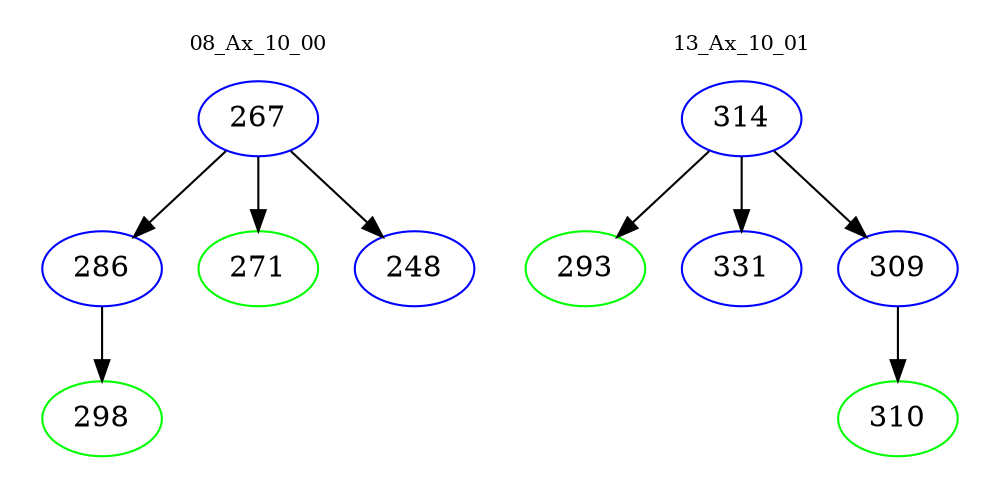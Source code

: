 digraph{
subgraph cluster_0 {
color = white
label = "08_Ax_10_00";
fontsize=10;
T0_267 [label="267", color="blue"]
T0_267 -> T0_286 [color="black"]
T0_286 [label="286", color="blue"]
T0_286 -> T0_298 [color="black"]
T0_298 [label="298", color="green"]
T0_267 -> T0_271 [color="black"]
T0_271 [label="271", color="green"]
T0_267 -> T0_248 [color="black"]
T0_248 [label="248", color="blue"]
}
subgraph cluster_1 {
color = white
label = "13_Ax_10_01";
fontsize=10;
T1_314 [label="314", color="blue"]
T1_314 -> T1_293 [color="black"]
T1_293 [label="293", color="green"]
T1_314 -> T1_331 [color="black"]
T1_331 [label="331", color="blue"]
T1_314 -> T1_309 [color="black"]
T1_309 [label="309", color="blue"]
T1_309 -> T1_310 [color="black"]
T1_310 [label="310", color="green"]
}
}
